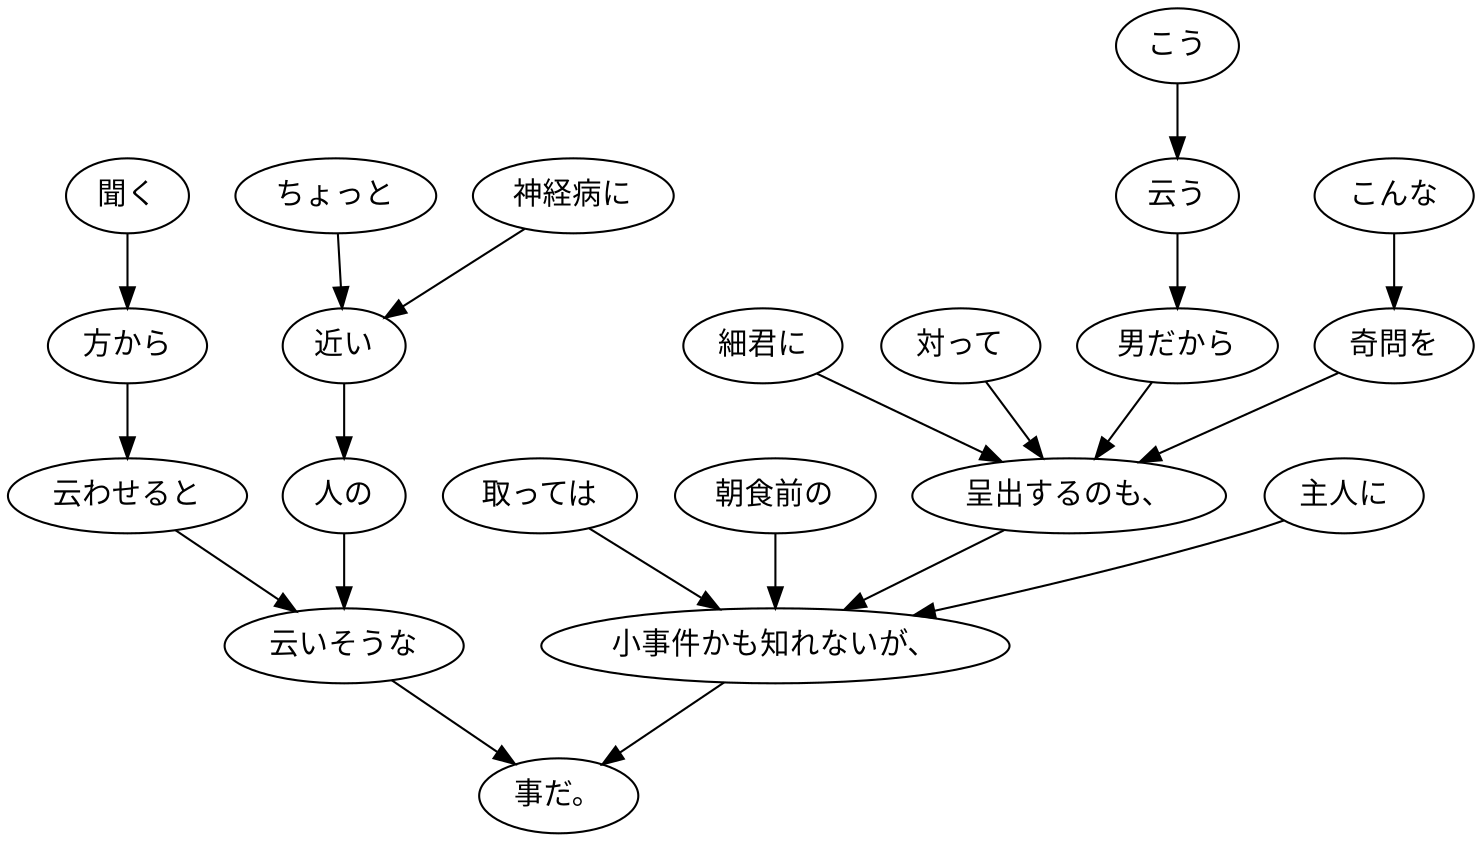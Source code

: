 digraph graph4596 {
	node0 [label="こう"];
	node1 [label="云う"];
	node2 [label="男だから"];
	node3 [label="こんな"];
	node4 [label="奇問を"];
	node5 [label="細君に"];
	node6 [label="対って"];
	node7 [label="呈出するのも、"];
	node8 [label="主人に"];
	node9 [label="取っては"];
	node10 [label="朝食前の"];
	node11 [label="小事件かも知れないが、"];
	node12 [label="聞く"];
	node13 [label="方から"];
	node14 [label="云わせると"];
	node15 [label="ちょっと"];
	node16 [label="神経病に"];
	node17 [label="近い"];
	node18 [label="人の"];
	node19 [label="云いそうな"];
	node20 [label="事だ。"];
	node0 -> node1;
	node1 -> node2;
	node2 -> node7;
	node3 -> node4;
	node4 -> node7;
	node5 -> node7;
	node6 -> node7;
	node7 -> node11;
	node8 -> node11;
	node9 -> node11;
	node10 -> node11;
	node11 -> node20;
	node12 -> node13;
	node13 -> node14;
	node14 -> node19;
	node15 -> node17;
	node16 -> node17;
	node17 -> node18;
	node18 -> node19;
	node19 -> node20;
}
